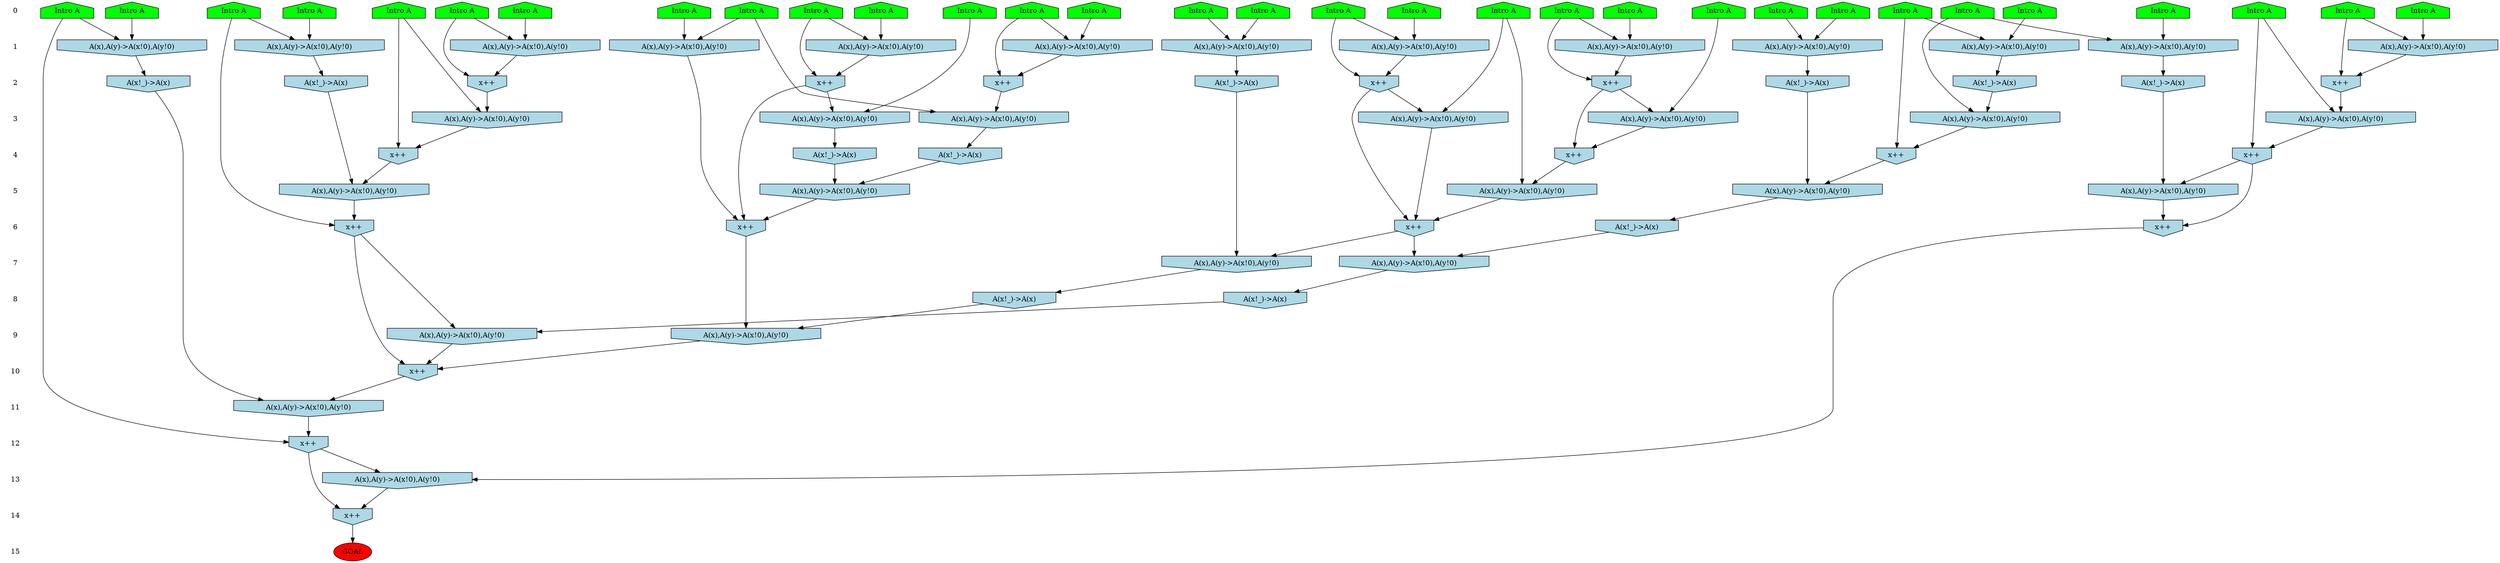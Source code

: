 /* Compression of 1 causal flows obtained in average at 2.823428E+00 t.u */
/* Compressed causal flows were: [892] */
digraph G{
 ranksep=.5 ; 
{ rank = same ; "0" [shape=plaintext] ; node_1 [label ="Intro A", shape=house, style=filled, fillcolor=green] ;
node_2 [label ="Intro A", shape=house, style=filled, fillcolor=green] ;
node_3 [label ="Intro A", shape=house, style=filled, fillcolor=green] ;
node_4 [label ="Intro A", shape=house, style=filled, fillcolor=green] ;
node_5 [label ="Intro A", shape=house, style=filled, fillcolor=green] ;
node_6 [label ="Intro A", shape=house, style=filled, fillcolor=green] ;
node_7 [label ="Intro A", shape=house, style=filled, fillcolor=green] ;
node_8 [label ="Intro A", shape=house, style=filled, fillcolor=green] ;
node_9 [label ="Intro A", shape=house, style=filled, fillcolor=green] ;
node_10 [label ="Intro A", shape=house, style=filled, fillcolor=green] ;
node_11 [label ="Intro A", shape=house, style=filled, fillcolor=green] ;
node_12 [label ="Intro A", shape=house, style=filled, fillcolor=green] ;
node_13 [label ="Intro A", shape=house, style=filled, fillcolor=green] ;
node_14 [label ="Intro A", shape=house, style=filled, fillcolor=green] ;
node_15 [label ="Intro A", shape=house, style=filled, fillcolor=green] ;
node_16 [label ="Intro A", shape=house, style=filled, fillcolor=green] ;
node_17 [label ="Intro A", shape=house, style=filled, fillcolor=green] ;
node_18 [label ="Intro A", shape=house, style=filled, fillcolor=green] ;
node_19 [label ="Intro A", shape=house, style=filled, fillcolor=green] ;
node_20 [label ="Intro A", shape=house, style=filled, fillcolor=green] ;
node_21 [label ="Intro A", shape=house, style=filled, fillcolor=green] ;
node_22 [label ="Intro A", shape=house, style=filled, fillcolor=green] ;
node_23 [label ="Intro A", shape=house, style=filled, fillcolor=green] ;
node_24 [label ="Intro A", shape=house, style=filled, fillcolor=green] ;
node_25 [label ="Intro A", shape=house, style=filled, fillcolor=green] ;
node_26 [label ="Intro A", shape=house, style=filled, fillcolor=green] ;
node_27 [label ="Intro A", shape=house, style=filled, fillcolor=green] ;
node_28 [label ="Intro A", shape=house, style=filled, fillcolor=green] ;
node_29 [label ="Intro A", shape=house, style=filled, fillcolor=green] ;
node_30 [label ="Intro A", shape=house, style=filled, fillcolor=green] ;
node_31 [label ="Intro A", shape=house, style=filled, fillcolor=green] ;
}
{ rank = same ; "1" [shape=plaintext] ; node_32 [label="A(x),A(y)->A(x!0),A(y!0)", shape=invhouse, style=filled, fillcolor = lightblue] ;
node_33 [label="A(x),A(y)->A(x!0),A(y!0)", shape=invhouse, style=filled, fillcolor = lightblue] ;
node_34 [label="A(x),A(y)->A(x!0),A(y!0)", shape=invhouse, style=filled, fillcolor = lightblue] ;
node_35 [label="A(x),A(y)->A(x!0),A(y!0)", shape=invhouse, style=filled, fillcolor = lightblue] ;
node_39 [label="A(x),A(y)->A(x!0),A(y!0)", shape=invhouse, style=filled, fillcolor = lightblue] ;
node_41 [label="A(x),A(y)->A(x!0),A(y!0)", shape=invhouse, style=filled, fillcolor = lightblue] ;
node_42 [label="A(x),A(y)->A(x!0),A(y!0)", shape=invhouse, style=filled, fillcolor = lightblue] ;
node_45 [label="A(x),A(y)->A(x!0),A(y!0)", shape=invhouse, style=filled, fillcolor = lightblue] ;
node_49 [label="A(x),A(y)->A(x!0),A(y!0)", shape=invhouse, style=filled, fillcolor = lightblue] ;
node_54 [label="A(x),A(y)->A(x!0),A(y!0)", shape=invhouse, style=filled, fillcolor = lightblue] ;
node_58 [label="A(x),A(y)->A(x!0),A(y!0)", shape=invhouse, style=filled, fillcolor = lightblue] ;
node_60 [label="A(x),A(y)->A(x!0),A(y!0)", shape=invhouse, style=filled, fillcolor = lightblue] ;
node_62 [label="A(x),A(y)->A(x!0),A(y!0)", shape=invhouse, style=filled, fillcolor = lightblue] ;
}
{ rank = same ; "2" [shape=plaintext] ; node_36 [label="A(x!_)->A(x)", shape=invhouse, style=filled, fillcolor = lightblue] ;
node_37 [label="x++", shape=invhouse, style=filled, fillcolor = lightblue] ;
node_40 [label="x++", shape=invhouse, style=filled, fillcolor = lightblue] ;
node_43 [label="A(x!_)->A(x)", shape=invhouse, style=filled, fillcolor = lightblue] ;
node_47 [label="A(x!_)->A(x)", shape=invhouse, style=filled, fillcolor = lightblue] ;
node_48 [label="x++", shape=invhouse, style=filled, fillcolor = lightblue] ;
node_50 [label="x++", shape=invhouse, style=filled, fillcolor = lightblue] ;
node_51 [label="A(x!_)->A(x)", shape=invhouse, style=filled, fillcolor = lightblue] ;
node_53 [label="x++", shape=invhouse, style=filled, fillcolor = lightblue] ;
node_63 [label="x++", shape=invhouse, style=filled, fillcolor = lightblue] ;
node_70 [label="A(x!_)->A(x)", shape=invhouse, style=filled, fillcolor = lightblue] ;
node_79 [label="A(x!_)->A(x)", shape=invhouse, style=filled, fillcolor = lightblue] ;
}
{ rank = same ; "3" [shape=plaintext] ; node_38 [label="A(x),A(y)->A(x!0),A(y!0)", shape=invhouse, style=filled, fillcolor = lightblue] ;
node_46 [label="A(x),A(y)->A(x!0),A(y!0)", shape=invhouse, style=filled, fillcolor = lightblue] ;
node_52 [label="A(x),A(y)->A(x!0),A(y!0)", shape=invhouse, style=filled, fillcolor = lightblue] ;
node_55 [label="A(x),A(y)->A(x!0),A(y!0)", shape=invhouse, style=filled, fillcolor = lightblue] ;
node_57 [label="A(x),A(y)->A(x!0),A(y!0)", shape=invhouse, style=filled, fillcolor = lightblue] ;
node_66 [label="A(x),A(y)->A(x!0),A(y!0)", shape=invhouse, style=filled, fillcolor = lightblue] ;
node_67 [label="A(x),A(y)->A(x!0),A(y!0)", shape=invhouse, style=filled, fillcolor = lightblue] ;
}
{ rank = same ; "4" [shape=plaintext] ; node_44 [label="x++", shape=invhouse, style=filled, fillcolor = lightblue] ;
node_56 [label="x++", shape=invhouse, style=filled, fillcolor = lightblue] ;
node_59 [label="A(x!_)->A(x)", shape=invhouse, style=filled, fillcolor = lightblue] ;
node_64 [label="A(x!_)->A(x)", shape=invhouse, style=filled, fillcolor = lightblue] ;
node_69 [label="x++", shape=invhouse, style=filled, fillcolor = lightblue] ;
node_74 [label="x++", shape=invhouse, style=filled, fillcolor = lightblue] ;
}
{ rank = same ; "5" [shape=plaintext] ; node_61 [label="A(x),A(y)->A(x!0),A(y!0)", shape=invhouse, style=filled, fillcolor = lightblue] ;
node_65 [label="A(x),A(y)->A(x!0),A(y!0)", shape=invhouse, style=filled, fillcolor = lightblue] ;
node_68 [label="A(x),A(y)->A(x!0),A(y!0)", shape=invhouse, style=filled, fillcolor = lightblue] ;
node_75 [label="A(x),A(y)->A(x!0),A(y!0)", shape=invhouse, style=filled, fillcolor = lightblue] ;
node_78 [label="A(x),A(y)->A(x!0),A(y!0)", shape=invhouse, style=filled, fillcolor = lightblue] ;
}
{ rank = same ; "6" [shape=plaintext] ; node_71 [label="x++", shape=invhouse, style=filled, fillcolor = lightblue] ;
node_72 [label="x++", shape=invhouse, style=filled, fillcolor = lightblue] ;
node_77 [label="A(x!_)->A(x)", shape=invhouse, style=filled, fillcolor = lightblue] ;
node_80 [label="x++", shape=invhouse, style=filled, fillcolor = lightblue] ;
node_84 [label="x++", shape=invhouse, style=filled, fillcolor = lightblue] ;
}
{ rank = same ; "7" [shape=plaintext] ; node_73 [label="A(x),A(y)->A(x!0),A(y!0)", shape=invhouse, style=filled, fillcolor = lightblue] ;
node_81 [label="A(x),A(y)->A(x!0),A(y!0)", shape=invhouse, style=filled, fillcolor = lightblue] ;
}
{ rank = same ; "8" [shape=plaintext] ; node_76 [label="A(x!_)->A(x)", shape=invhouse, style=filled, fillcolor = lightblue] ;
node_83 [label="A(x!_)->A(x)", shape=invhouse, style=filled, fillcolor = lightblue] ;
}
{ rank = same ; "9" [shape=plaintext] ; node_82 [label="A(x),A(y)->A(x!0),A(y!0)", shape=invhouse, style=filled, fillcolor = lightblue] ;
node_85 [label="A(x),A(y)->A(x!0),A(y!0)", shape=invhouse, style=filled, fillcolor = lightblue] ;
}
{ rank = same ; "10" [shape=plaintext] ; node_86 [label="x++", shape=invhouse, style=filled, fillcolor = lightblue] ;
}
{ rank = same ; "11" [shape=plaintext] ; node_87 [label="A(x),A(y)->A(x!0),A(y!0)", shape=invhouse, style=filled, fillcolor = lightblue] ;
}
{ rank = same ; "12" [shape=plaintext] ; node_88 [label="x++", shape=invhouse, style=filled, fillcolor = lightblue] ;
}
{ rank = same ; "13" [shape=plaintext] ; node_89 [label="A(x),A(y)->A(x!0),A(y!0)", shape=invhouse, style=filled, fillcolor = lightblue] ;
}
{ rank = same ; "14" [shape=plaintext] ; node_90 [label="x++", shape=invhouse, style=filled, fillcolor = lightblue] ;
}
{ rank = same ; "15" [shape=plaintext] ; node_91 [label ="GOAL", style=filled, fillcolor=red] ;
}
"0" -> "1" [style="invis"]; 
"1" -> "2" [style="invis"]; 
"2" -> "3" [style="invis"]; 
"3" -> "4" [style="invis"]; 
"4" -> "5" [style="invis"]; 
"5" -> "6" [style="invis"]; 
"6" -> "7" [style="invis"]; 
"7" -> "8" [style="invis"]; 
"8" -> "9" [style="invis"]; 
"9" -> "10" [style="invis"]; 
"10" -> "11" [style="invis"]; 
"11" -> "12" [style="invis"]; 
"12" -> "13" [style="invis"]; 
"13" -> "14" [style="invis"]; 
"14" -> "15" [style="invis"]; 
node_22 -> node_32
node_31 -> node_32
node_12 -> node_33
node_24 -> node_33
node_17 -> node_34
node_26 -> node_34
node_8 -> node_35
node_13 -> node_35
node_34 -> node_36
node_31 -> node_37
node_32 -> node_37
node_18 -> node_38
node_37 -> node_38
node_21 -> node_39
node_28 -> node_39
node_28 -> node_40
node_39 -> node_40
node_9 -> node_41
node_23 -> node_41
node_2 -> node_42
node_15 -> node_42
node_42 -> node_43
node_37 -> node_44
node_38 -> node_44
node_20 -> node_45
node_29 -> node_45
node_13 -> node_46
node_43 -> node_46
node_33 -> node_47
node_29 -> node_48
node_45 -> node_48
node_1 -> node_49
node_27 -> node_49
node_1 -> node_50
node_49 -> node_50
node_35 -> node_51
node_30 -> node_52
node_40 -> node_52
node_9 -> node_53
node_41 -> node_53
node_10 -> node_54
node_19 -> node_54
node_11 -> node_55
node_50 -> node_55
node_15 -> node_56
node_46 -> node_56
node_25 -> node_57
node_53 -> node_57
node_4 -> node_58
node_5 -> node_58
node_52 -> node_59
node_7 -> node_60
node_11 -> node_60
node_47 -> node_61
node_56 -> node_61
node_3 -> node_62
node_6 -> node_62
node_4 -> node_63
node_58 -> node_63
node_55 -> node_64
node_59 -> node_65
node_64 -> node_65
node_16 -> node_66
node_63 -> node_66
node_14 -> node_67
node_48 -> node_67
node_16 -> node_68
node_44 -> node_68
node_14 -> node_69
node_67 -> node_69
node_54 -> node_70
node_40 -> node_71
node_60 -> node_71
node_65 -> node_71
node_63 -> node_72
node_66 -> node_72
node_68 -> node_72
node_36 -> node_73
node_72 -> node_73
node_25 -> node_74
node_57 -> node_74
node_51 -> node_75
node_74 -> node_75
node_73 -> node_76
node_61 -> node_77
node_69 -> node_78
node_70 -> node_78
node_62 -> node_79
node_74 -> node_80
node_75 -> node_80
node_72 -> node_81
node_77 -> node_81
node_71 -> node_82
node_76 -> node_82
node_81 -> node_83
node_10 -> node_84
node_78 -> node_84
node_83 -> node_85
node_84 -> node_85
node_82 -> node_86
node_84 -> node_86
node_85 -> node_86
node_79 -> node_87
node_86 -> node_87
node_3 -> node_88
node_87 -> node_88
node_80 -> node_89
node_88 -> node_89
node_88 -> node_90
node_89 -> node_90
node_90 -> node_91
}
/*
 Dot generation time: 0.000390
*/